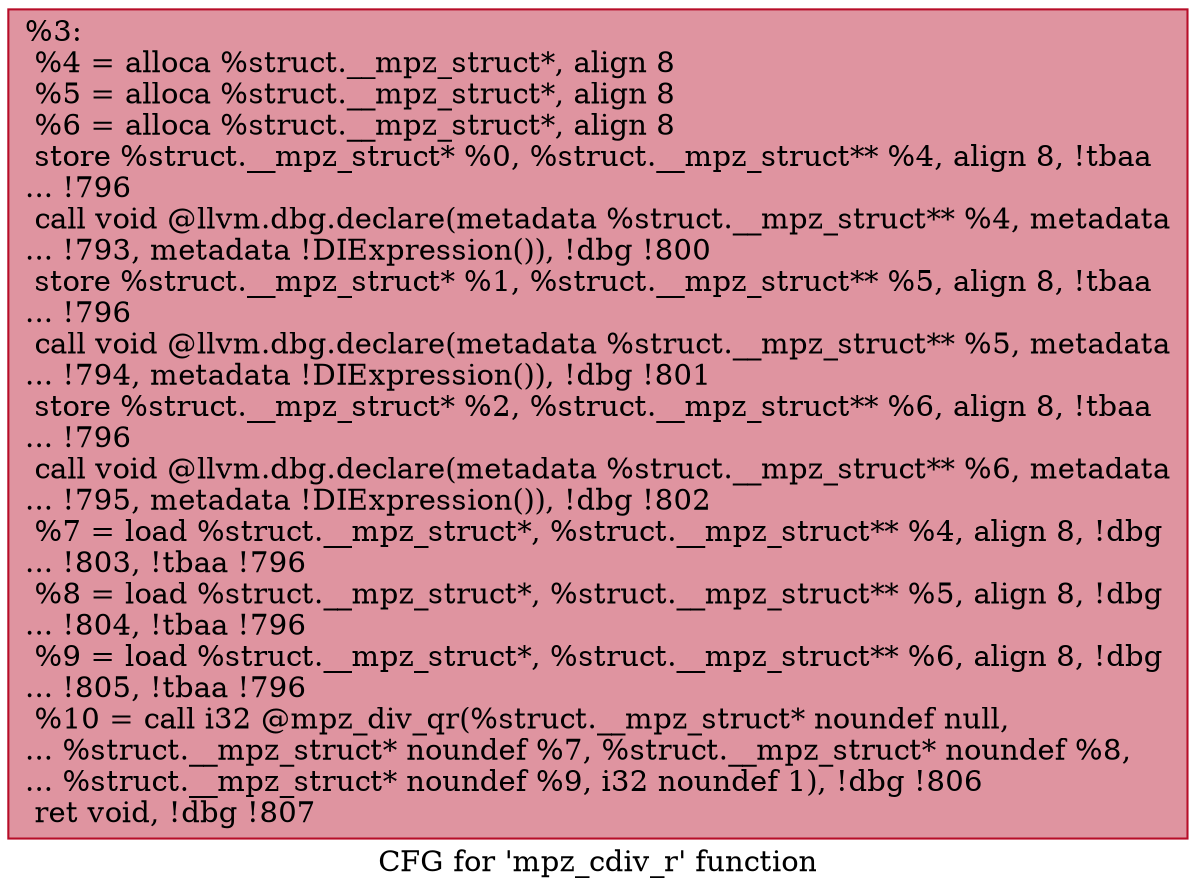 digraph "CFG for 'mpz_cdiv_r' function" {
	label="CFG for 'mpz_cdiv_r' function";

	Node0x260b9e0 [shape=record,color="#b70d28ff", style=filled, fillcolor="#b70d2870",label="{%3:\l  %4 = alloca %struct.__mpz_struct*, align 8\l  %5 = alloca %struct.__mpz_struct*, align 8\l  %6 = alloca %struct.__mpz_struct*, align 8\l  store %struct.__mpz_struct* %0, %struct.__mpz_struct** %4, align 8, !tbaa\l... !796\l  call void @llvm.dbg.declare(metadata %struct.__mpz_struct** %4, metadata\l... !793, metadata !DIExpression()), !dbg !800\l  store %struct.__mpz_struct* %1, %struct.__mpz_struct** %5, align 8, !tbaa\l... !796\l  call void @llvm.dbg.declare(metadata %struct.__mpz_struct** %5, metadata\l... !794, metadata !DIExpression()), !dbg !801\l  store %struct.__mpz_struct* %2, %struct.__mpz_struct** %6, align 8, !tbaa\l... !796\l  call void @llvm.dbg.declare(metadata %struct.__mpz_struct** %6, metadata\l... !795, metadata !DIExpression()), !dbg !802\l  %7 = load %struct.__mpz_struct*, %struct.__mpz_struct** %4, align 8, !dbg\l... !803, !tbaa !796\l  %8 = load %struct.__mpz_struct*, %struct.__mpz_struct** %5, align 8, !dbg\l... !804, !tbaa !796\l  %9 = load %struct.__mpz_struct*, %struct.__mpz_struct** %6, align 8, !dbg\l... !805, !tbaa !796\l  %10 = call i32 @mpz_div_qr(%struct.__mpz_struct* noundef null,\l... %struct.__mpz_struct* noundef %7, %struct.__mpz_struct* noundef %8,\l... %struct.__mpz_struct* noundef %9, i32 noundef 1), !dbg !806\l  ret void, !dbg !807\l}"];
}
